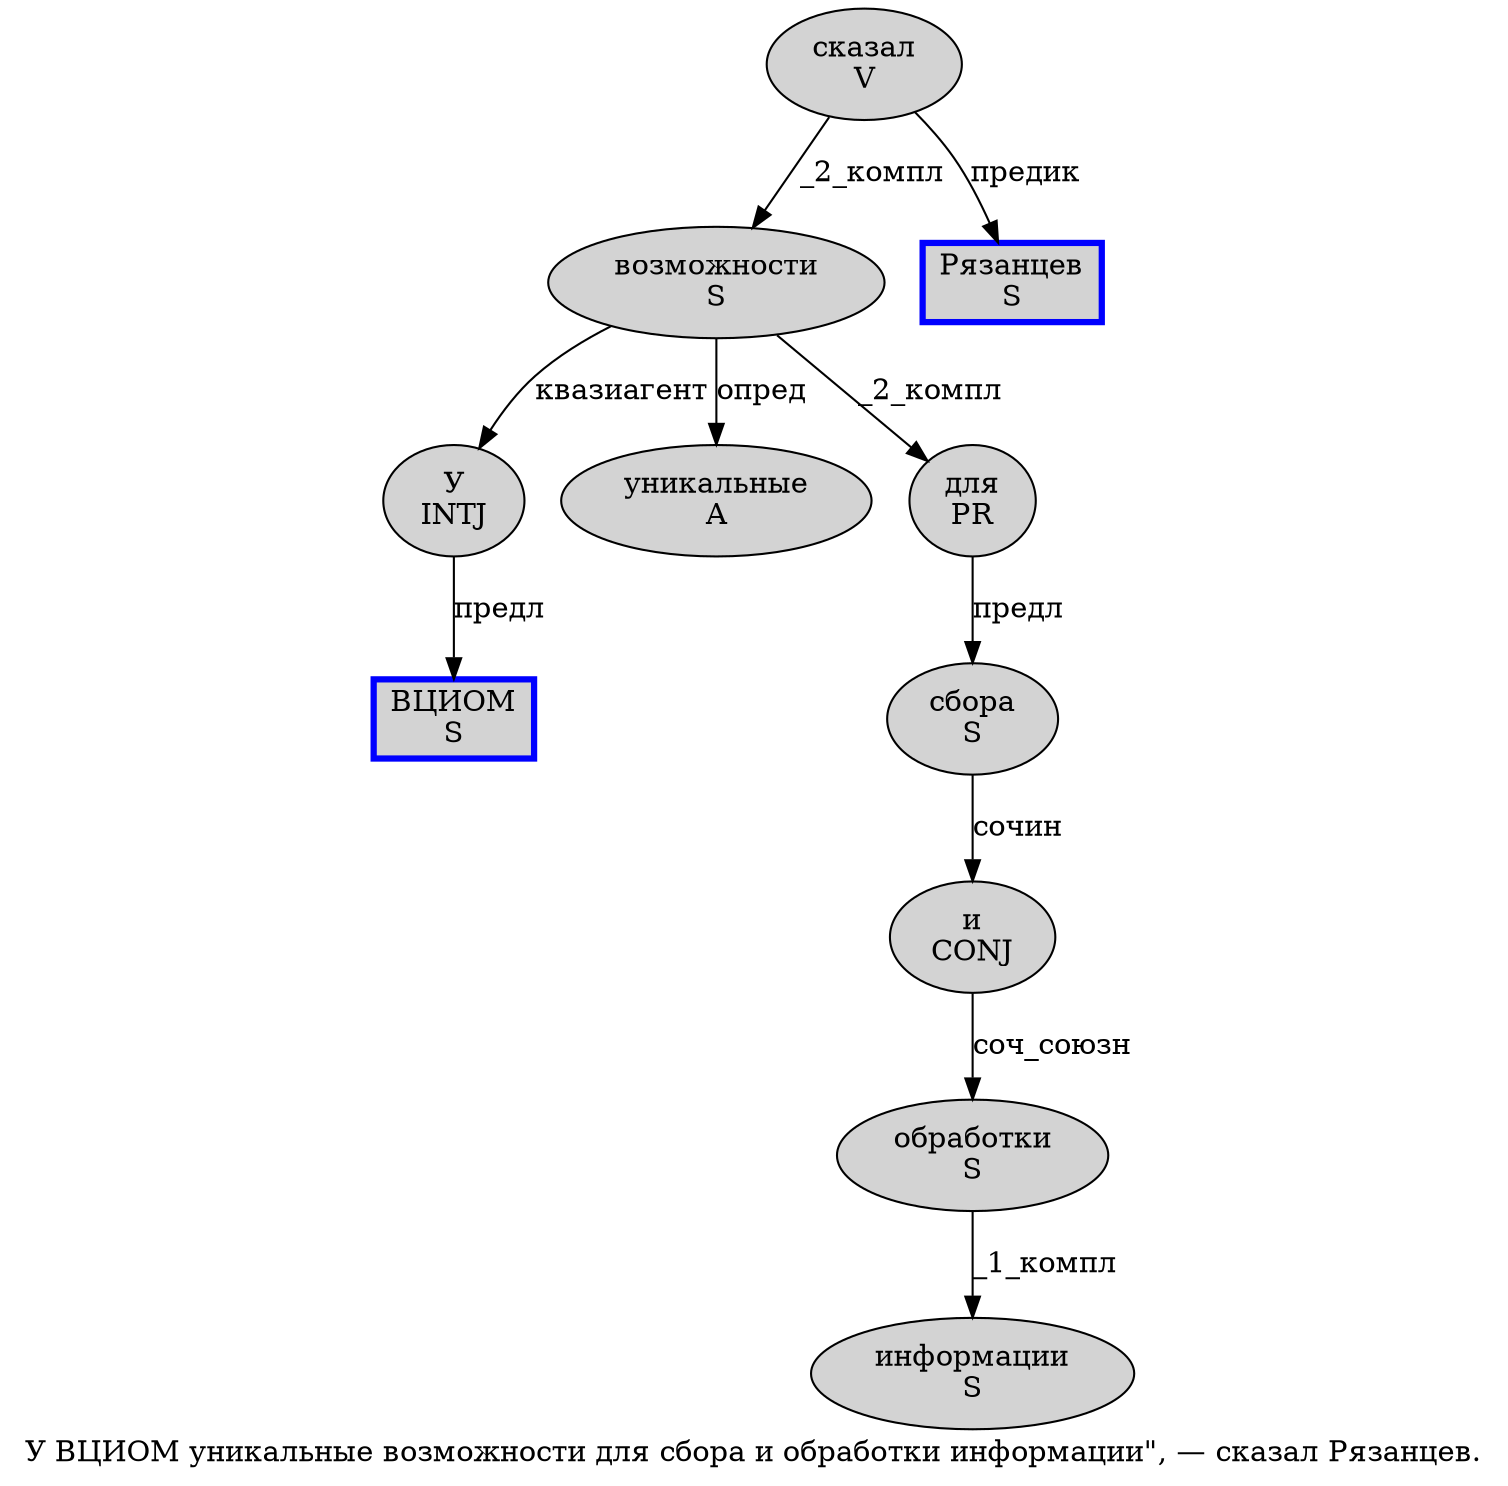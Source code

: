 digraph SENTENCE_158 {
	graph [label="У ВЦИОМ уникальные возможности для сбора и обработки информации\", — сказал Рязанцев."]
	node [style=filled]
		0 [label="У
INTJ" color="" fillcolor=lightgray penwidth=1 shape=ellipse]
		1 [label="ВЦИОМ
S" color=blue fillcolor=lightgray penwidth=3 shape=box]
		2 [label="уникальные
A" color="" fillcolor=lightgray penwidth=1 shape=ellipse]
		3 [label="возможности
S" color="" fillcolor=lightgray penwidth=1 shape=ellipse]
		4 [label="для
PR" color="" fillcolor=lightgray penwidth=1 shape=ellipse]
		5 [label="сбора
S" color="" fillcolor=lightgray penwidth=1 shape=ellipse]
		6 [label="и
CONJ" color="" fillcolor=lightgray penwidth=1 shape=ellipse]
		7 [label="обработки
S" color="" fillcolor=lightgray penwidth=1 shape=ellipse]
		8 [label="информации
S" color="" fillcolor=lightgray penwidth=1 shape=ellipse]
		12 [label="сказал
V" color="" fillcolor=lightgray penwidth=1 shape=ellipse]
		13 [label="Рязанцев
S" color=blue fillcolor=lightgray penwidth=3 shape=box]
			0 -> 1 [label="предл"]
			7 -> 8 [label="_1_компл"]
			4 -> 5 [label="предл"]
			5 -> 6 [label="сочин"]
			6 -> 7 [label="соч_союзн"]
			3 -> 0 [label="квазиагент"]
			3 -> 2 [label="опред"]
			3 -> 4 [label="_2_компл"]
			12 -> 3 [label="_2_компл"]
			12 -> 13 [label="предик"]
}